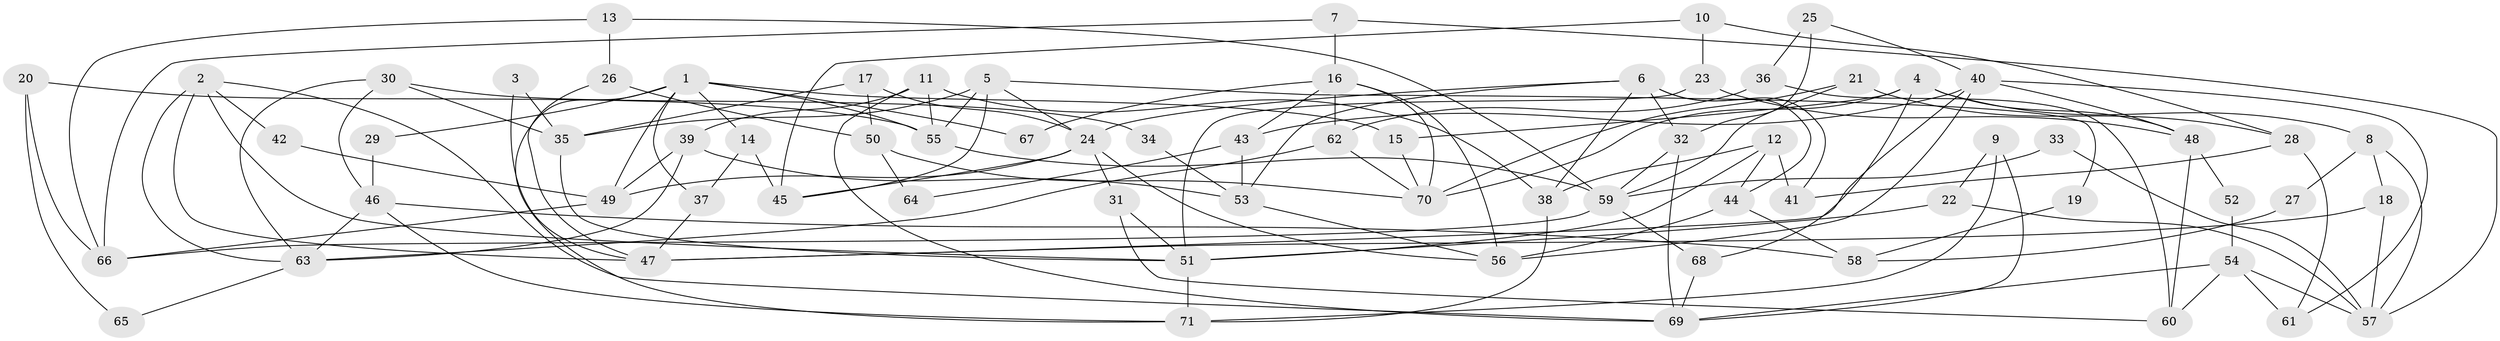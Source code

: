 // Generated by graph-tools (version 1.1) at 2025/02/03/09/25 03:02:01]
// undirected, 71 vertices, 142 edges
graph export_dot {
graph [start="1"]
  node [color=gray90,style=filled];
  1;
  2;
  3;
  4;
  5;
  6;
  7;
  8;
  9;
  10;
  11;
  12;
  13;
  14;
  15;
  16;
  17;
  18;
  19;
  20;
  21;
  22;
  23;
  24;
  25;
  26;
  27;
  28;
  29;
  30;
  31;
  32;
  33;
  34;
  35;
  36;
  37;
  38;
  39;
  40;
  41;
  42;
  43;
  44;
  45;
  46;
  47;
  48;
  49;
  50;
  51;
  52;
  53;
  54;
  55;
  56;
  57;
  58;
  59;
  60;
  61;
  62;
  63;
  64;
  65;
  66;
  67;
  68;
  69;
  70;
  71;
  1 -- 55;
  1 -- 15;
  1 -- 14;
  1 -- 29;
  1 -- 37;
  1 -- 49;
  1 -- 67;
  1 -- 71;
  2 -- 51;
  2 -- 63;
  2 -- 42;
  2 -- 47;
  2 -- 69;
  3 -- 47;
  3 -- 35;
  4 -- 68;
  4 -- 8;
  4 -- 15;
  4 -- 48;
  4 -- 70;
  5 -- 45;
  5 -- 24;
  5 -- 19;
  5 -- 35;
  5 -- 55;
  6 -- 53;
  6 -- 44;
  6 -- 24;
  6 -- 32;
  6 -- 38;
  6 -- 41;
  7 -- 16;
  7 -- 66;
  7 -- 57;
  8 -- 57;
  8 -- 18;
  8 -- 27;
  9 -- 69;
  9 -- 22;
  9 -- 71;
  10 -- 45;
  10 -- 28;
  10 -- 23;
  11 -- 39;
  11 -- 38;
  11 -- 55;
  11 -- 69;
  12 -- 51;
  12 -- 38;
  12 -- 41;
  12 -- 44;
  13 -- 66;
  13 -- 59;
  13 -- 26;
  14 -- 37;
  14 -- 45;
  15 -- 70;
  16 -- 43;
  16 -- 70;
  16 -- 56;
  16 -- 62;
  16 -- 67;
  17 -- 35;
  17 -- 24;
  17 -- 50;
  18 -- 57;
  18 -- 47;
  19 -- 58;
  20 -- 66;
  20 -- 55;
  20 -- 65;
  21 -- 70;
  21 -- 59;
  21 -- 28;
  22 -- 51;
  22 -- 57;
  23 -- 48;
  23 -- 51;
  24 -- 56;
  24 -- 31;
  24 -- 45;
  24 -- 49;
  25 -- 32;
  25 -- 40;
  25 -- 36;
  26 -- 47;
  26 -- 50;
  27 -- 58;
  28 -- 41;
  28 -- 61;
  29 -- 46;
  30 -- 35;
  30 -- 46;
  30 -- 34;
  30 -- 63;
  31 -- 51;
  31 -- 60;
  32 -- 69;
  32 -- 59;
  33 -- 59;
  33 -- 57;
  34 -- 53;
  35 -- 51;
  36 -- 62;
  36 -- 60;
  37 -- 47;
  38 -- 71;
  39 -- 63;
  39 -- 49;
  39 -- 53;
  40 -- 61;
  40 -- 48;
  40 -- 43;
  40 -- 47;
  40 -- 56;
  42 -- 49;
  43 -- 53;
  43 -- 64;
  44 -- 56;
  44 -- 58;
  46 -- 71;
  46 -- 63;
  46 -- 58;
  48 -- 60;
  48 -- 52;
  49 -- 66;
  50 -- 64;
  50 -- 70;
  51 -- 71;
  52 -- 54;
  53 -- 56;
  54 -- 69;
  54 -- 60;
  54 -- 57;
  54 -- 61;
  55 -- 59;
  59 -- 66;
  59 -- 68;
  62 -- 70;
  62 -- 63;
  63 -- 65;
  68 -- 69;
}
